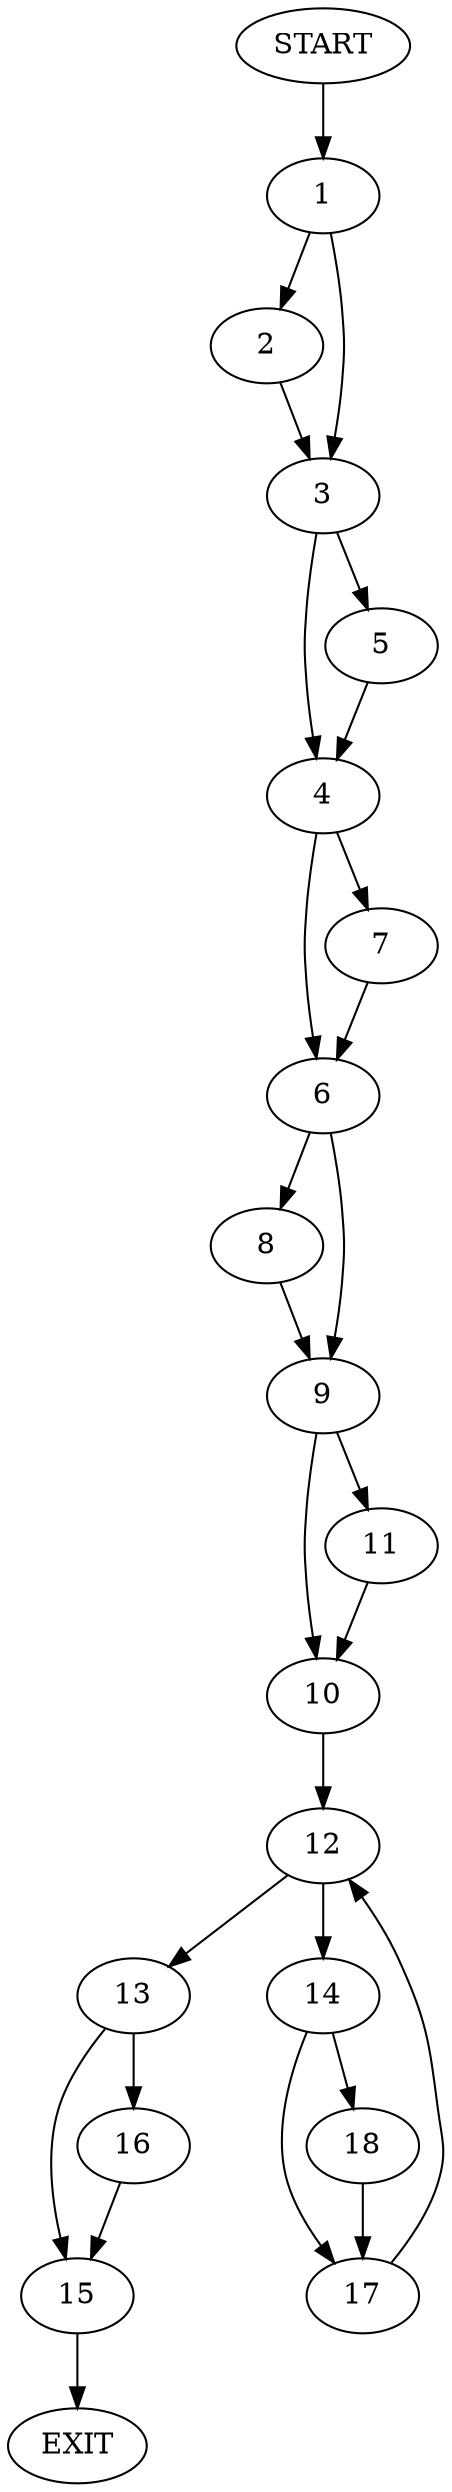 digraph {
0 [label="START"]
19 [label="EXIT"]
0 -> 1
1 -> 2
1 -> 3
3 -> 4
3 -> 5
2 -> 3
5 -> 4
4 -> 6
4 -> 7
6 -> 8
6 -> 9
7 -> 6
9 -> 10
9 -> 11
8 -> 9
11 -> 10
10 -> 12
12 -> 13
12 -> 14
13 -> 15
13 -> 16
14 -> 17
14 -> 18
17 -> 12
18 -> 17
16 -> 15
15 -> 19
}
